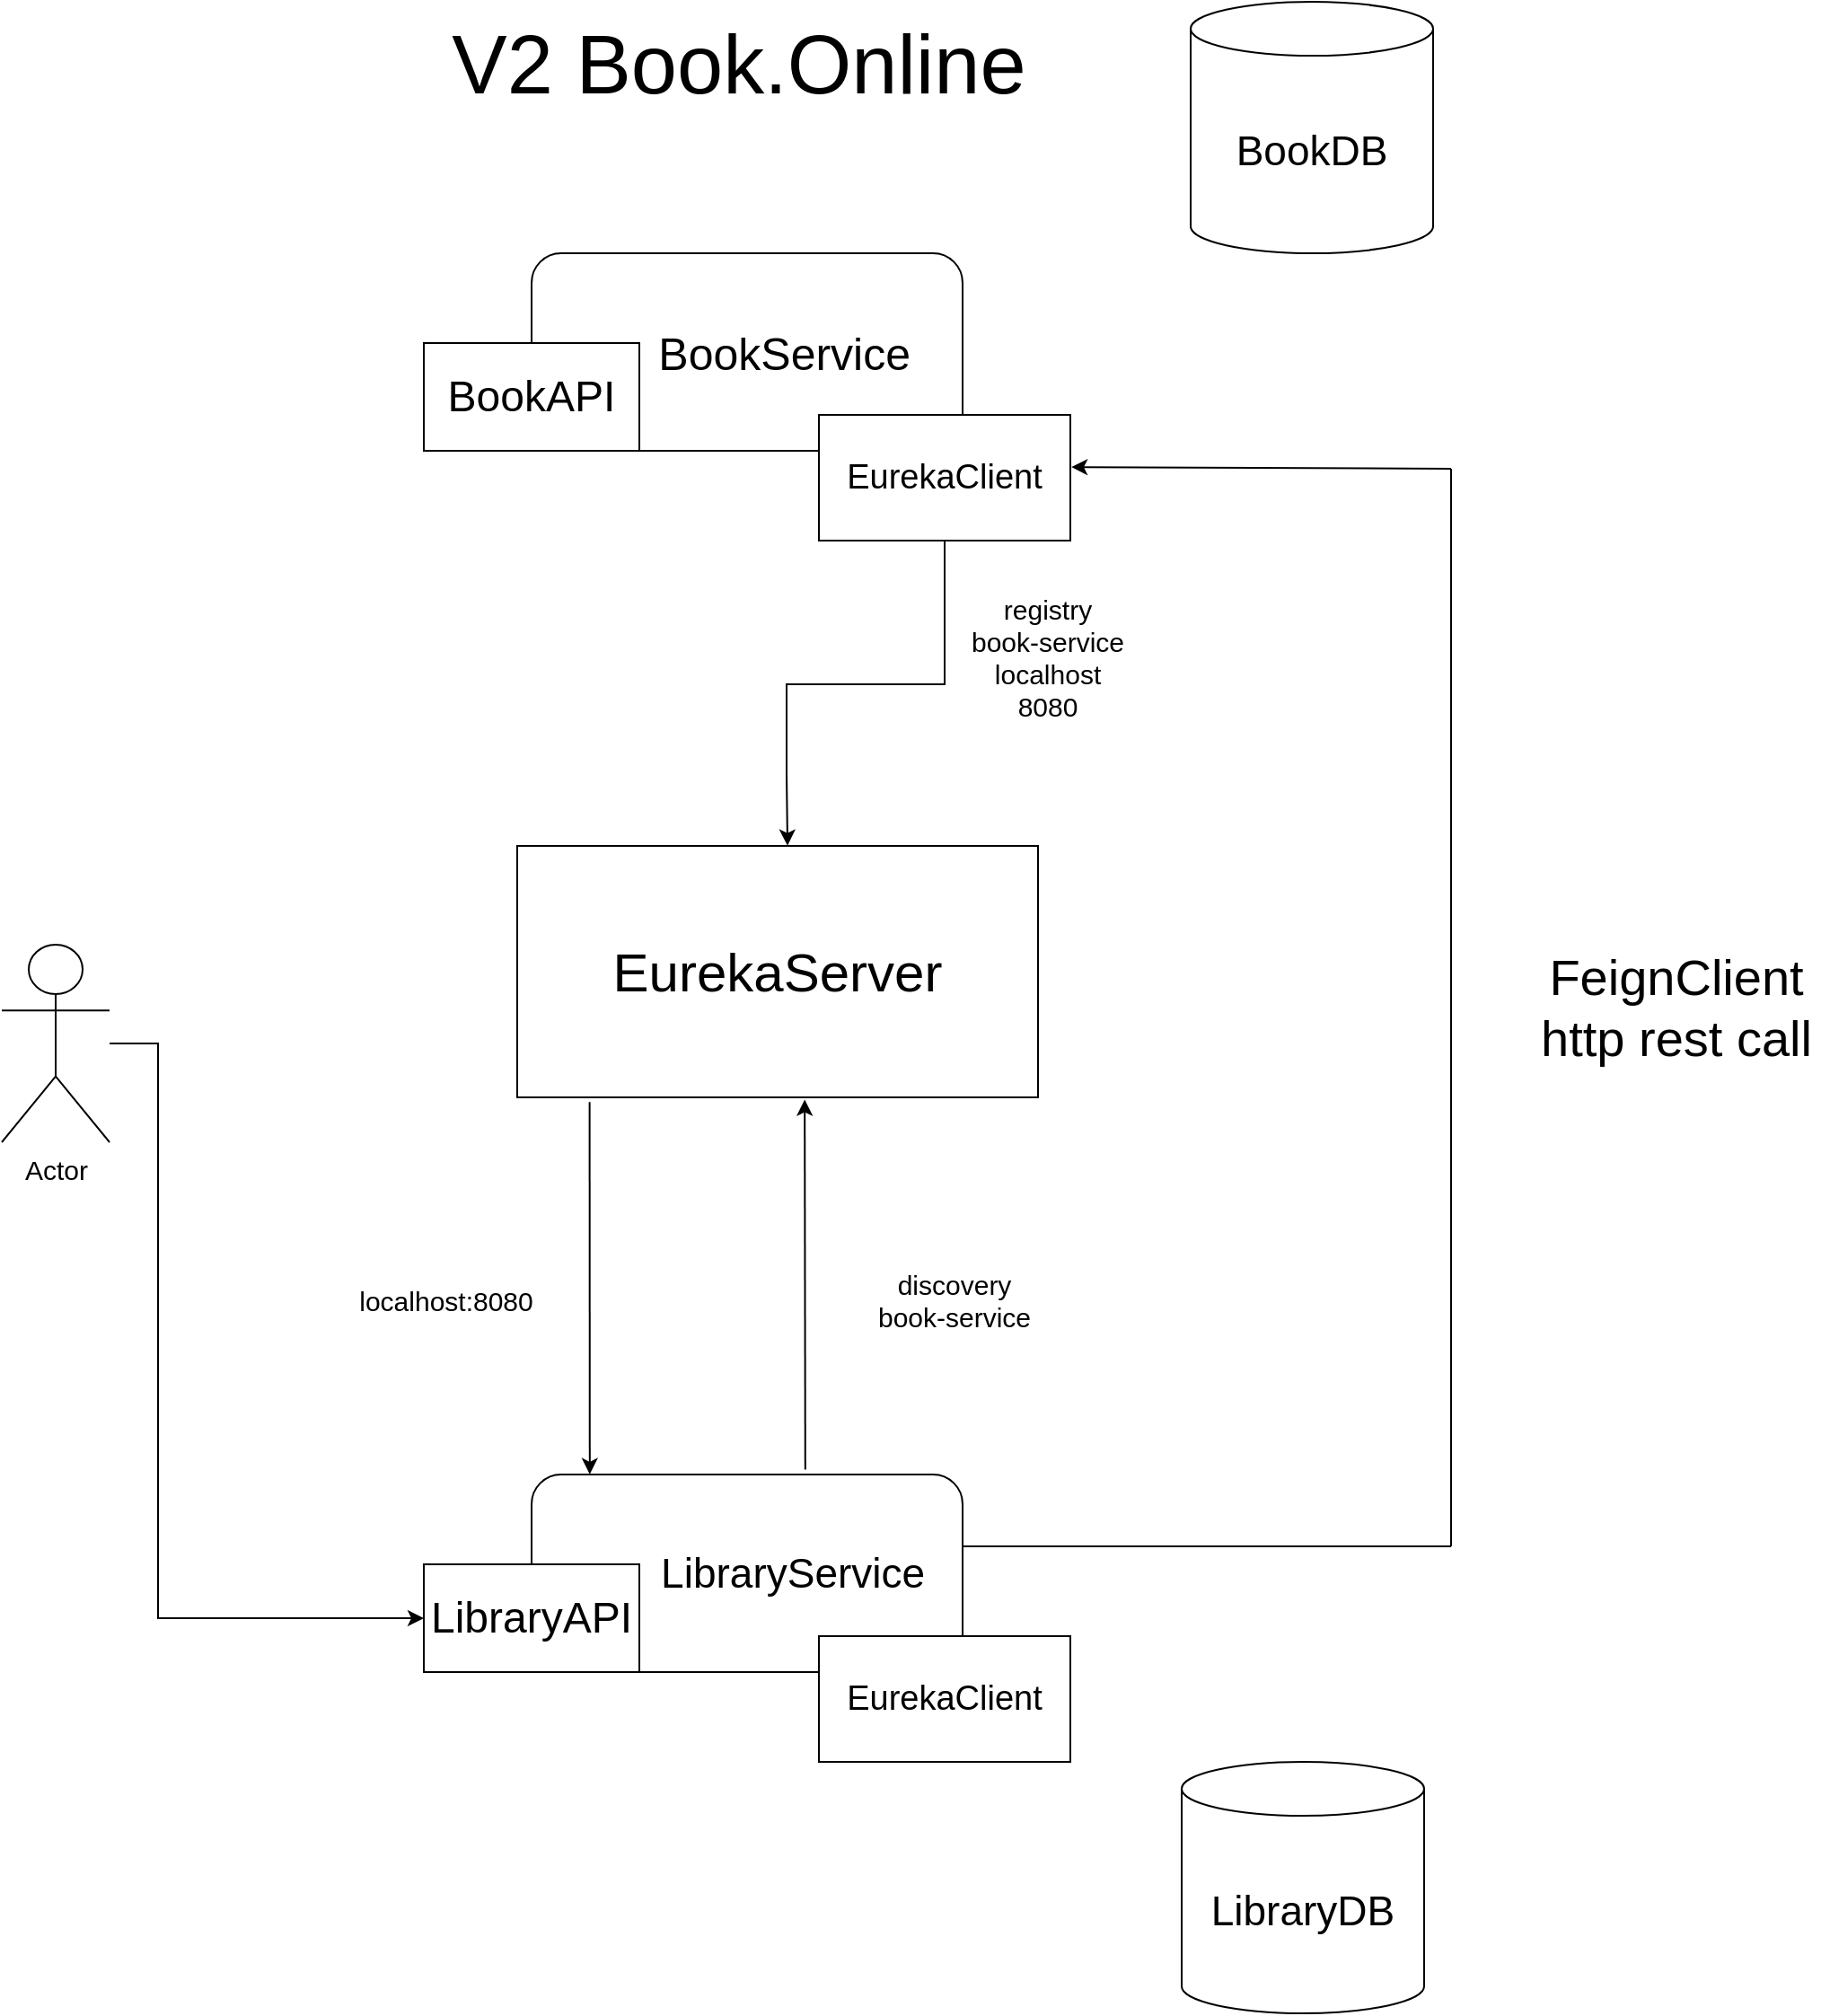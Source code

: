 <mxfile version="22.1.4" type="device">
  <diagram name="Sayfa -1" id="Qw63XjKKH6EkeKbqogJP">
    <mxGraphModel dx="2448" dy="1398" grid="1" gridSize="10" guides="1" tooltips="1" connect="1" arrows="1" fold="1" page="1" pageScale="1" pageWidth="583" pageHeight="413" math="0" shadow="0">
      <root>
        <mxCell id="0" />
        <mxCell id="1" parent="0" />
        <mxCell id="5j7AbYeZaHDb51erD1fv-13" value="&lt;font style=&quot;font-size: 25px;&quot;&gt;&amp;nbsp; &amp;nbsp; &amp;nbsp; BookService&lt;/font&gt;" style="rounded=1;whiteSpace=wrap;html=1;" vertex="1" parent="1">
          <mxGeometry x="408" y="200" width="240" height="110" as="geometry" />
        </mxCell>
        <mxCell id="5j7AbYeZaHDb51erD1fv-1" value="Actor" style="shape=umlActor;verticalLabelPosition=bottom;verticalAlign=top;outlineConnect=0;align=center;fontSize=15;html=1;" vertex="1" parent="1">
          <mxGeometry x="113" y="585" width="60" height="110" as="geometry" />
        </mxCell>
        <mxCell id="5j7AbYeZaHDb51erD1fv-10" value="&lt;font style=&quot;font-size: 24px;&quot;&gt;BookAPI&lt;/font&gt;" style="rounded=0;whiteSpace=wrap;html=1;" vertex="1" parent="1">
          <mxGeometry x="348" y="250" width="120" height="60" as="geometry" />
        </mxCell>
        <mxCell id="5j7AbYeZaHDb51erD1fv-14" value="&lt;font style=&quot;font-size: 19px;&quot;&gt;EurekaClient&lt;/font&gt;" style="rounded=0;whiteSpace=wrap;html=1;" vertex="1" parent="1">
          <mxGeometry x="568" y="290" width="140" height="70" as="geometry" />
        </mxCell>
        <mxCell id="5j7AbYeZaHDb51erD1fv-18" value="&lt;font style=&quot;font-size: 23px;&quot;&gt;&amp;nbsp; &amp;nbsp; &amp;nbsp; &amp;nbsp; LibraryService&lt;/font&gt;" style="rounded=1;whiteSpace=wrap;html=1;align=center;" vertex="1" parent="1">
          <mxGeometry x="408" y="880" width="240" height="110" as="geometry" />
        </mxCell>
        <mxCell id="5j7AbYeZaHDb51erD1fv-19" value="&lt;font style=&quot;font-size: 19px;&quot;&gt;EurekaClient&lt;/font&gt;" style="rounded=0;whiteSpace=wrap;html=1;" vertex="1" parent="1">
          <mxGeometry x="568" y="970" width="140" height="70" as="geometry" />
        </mxCell>
        <mxCell id="5j7AbYeZaHDb51erD1fv-20" value="&lt;font style=&quot;font-size: 24px;&quot;&gt;LibraryAPI&lt;/font&gt;" style="rounded=0;whiteSpace=wrap;html=1;" vertex="1" parent="1">
          <mxGeometry x="348" y="930" width="120" height="60" as="geometry" />
        </mxCell>
        <mxCell id="5j7AbYeZaHDb51erD1fv-21" value="" style="endArrow=classic;html=1;rounded=0;" edge="1" parent="1" source="5j7AbYeZaHDb51erD1fv-1" target="5j7AbYeZaHDb51erD1fv-20">
          <mxGeometry width="50" height="50" relative="1" as="geometry">
            <mxPoint x="270" y="640" as="sourcePoint" />
            <mxPoint x="348" y="959.87" as="targetPoint" />
            <Array as="points">
              <mxPoint x="200" y="640" />
              <mxPoint x="200" y="960" />
            </Array>
          </mxGeometry>
        </mxCell>
        <mxCell id="5j7AbYeZaHDb51erD1fv-22" value="&lt;font style=&quot;font-size: 46px;&quot;&gt;V2 Book.Online&lt;/font&gt;" style="text;html=1;align=center;verticalAlign=middle;resizable=0;points=[];autosize=1;strokeColor=none;fillColor=none;" vertex="1" parent="1">
          <mxGeometry x="353" y="60" width="340" height="70" as="geometry" />
        </mxCell>
        <mxCell id="5j7AbYeZaHDb51erD1fv-24" value="&lt;font style=&quot;font-size: 23px;&quot;&gt;LibraryDB&lt;/font&gt;" style="shape=cylinder3;whiteSpace=wrap;html=1;boundedLbl=1;backgroundOutline=1;size=15;" vertex="1" parent="1">
          <mxGeometry x="770" y="1040" width="135" height="140" as="geometry" />
        </mxCell>
        <mxCell id="5j7AbYeZaHDb51erD1fv-25" value="" style="endArrow=none;html=1;rounded=0;exitX=1;exitY=0.5;exitDx=0;exitDy=0;" edge="1" parent="1">
          <mxGeometry width="50" height="50" relative="1" as="geometry">
            <mxPoint x="648" y="920" as="sourcePoint" />
            <mxPoint x="920" y="920" as="targetPoint" />
          </mxGeometry>
        </mxCell>
        <mxCell id="5j7AbYeZaHDb51erD1fv-26" value="" style="endArrow=none;html=1;rounded=0;" edge="1" parent="1">
          <mxGeometry width="50" height="50" relative="1" as="geometry">
            <mxPoint x="920" y="320" as="sourcePoint" />
            <mxPoint x="920" y="920" as="targetPoint" />
          </mxGeometry>
        </mxCell>
        <mxCell id="5j7AbYeZaHDb51erD1fv-27" value="" style="endArrow=classic;html=1;rounded=0;entryX=1.004;entryY=0.415;entryDx=0;entryDy=0;entryPerimeter=0;" edge="1" parent="1" target="5j7AbYeZaHDb51erD1fv-14">
          <mxGeometry width="50" height="50" relative="1" as="geometry">
            <mxPoint x="920" y="320" as="sourcePoint" />
            <mxPoint x="710" y="320" as="targetPoint" />
          </mxGeometry>
        </mxCell>
        <mxCell id="5j7AbYeZaHDb51erD1fv-29" value="&lt;font style=&quot;font-size: 28px;&quot;&gt;FeignClient&lt;br&gt;http rest call&lt;/font&gt;" style="text;html=1;align=center;verticalAlign=middle;resizable=0;points=[];autosize=1;strokeColor=none;fillColor=none;" vertex="1" parent="1">
          <mxGeometry x="960" y="580" width="170" height="80" as="geometry" />
        </mxCell>
        <mxCell id="5j7AbYeZaHDb51erD1fv-30" value="&lt;font style=&quot;font-size: 23px;&quot;&gt;BookDB&lt;/font&gt;" style="shape=cylinder3;whiteSpace=wrap;html=1;boundedLbl=1;backgroundOutline=1;size=15;" vertex="1" parent="1">
          <mxGeometry x="775" y="60" width="135" height="140" as="geometry" />
        </mxCell>
        <mxCell id="5j7AbYeZaHDb51erD1fv-34" value="&lt;font style=&quot;font-size: 30px;&quot;&gt;EurekaServer&lt;/font&gt;" style="rounded=0;whiteSpace=wrap;html=1;" vertex="1" parent="1">
          <mxGeometry x="400" y="530" width="290" height="140" as="geometry" />
        </mxCell>
        <mxCell id="5j7AbYeZaHDb51erD1fv-35" value="" style="endArrow=classic;html=1;rounded=0;exitX=0.139;exitY=1.019;exitDx=0;exitDy=0;exitPerimeter=0;entryX=0.135;entryY=-0.001;entryDx=0;entryDy=0;entryPerimeter=0;" edge="1" parent="1" source="5j7AbYeZaHDb51erD1fv-34" target="5j7AbYeZaHDb51erD1fv-18">
          <mxGeometry width="50" height="50" relative="1" as="geometry">
            <mxPoint x="430" y="770" as="sourcePoint" />
            <mxPoint x="480" y="720" as="targetPoint" />
          </mxGeometry>
        </mxCell>
        <mxCell id="5j7AbYeZaHDb51erD1fv-38" value="" style="endArrow=classic;html=1;rounded=0;exitX=0.635;exitY=-0.025;exitDx=0;exitDy=0;exitPerimeter=0;entryX=0.552;entryY=1.009;entryDx=0;entryDy=0;entryPerimeter=0;" edge="1" parent="1" source="5j7AbYeZaHDb51erD1fv-18" target="5j7AbYeZaHDb51erD1fv-34">
          <mxGeometry width="50" height="50" relative="1" as="geometry">
            <mxPoint x="640" y="820" as="sourcePoint" />
            <mxPoint x="690" y="770" as="targetPoint" />
          </mxGeometry>
        </mxCell>
        <mxCell id="5j7AbYeZaHDb51erD1fv-39" value="&lt;font style=&quot;font-size: 15px;&quot;&gt;localhost:8080&lt;/font&gt;" style="text;html=1;align=center;verticalAlign=middle;resizable=0;points=[];autosize=1;strokeColor=none;fillColor=none;" vertex="1" parent="1">
          <mxGeometry x="300" y="768" width="120" height="30" as="geometry" />
        </mxCell>
        <mxCell id="5j7AbYeZaHDb51erD1fv-43" value="&lt;font style=&quot;font-size: 15px;&quot;&gt;discovery&lt;br&gt;book-service&lt;br&gt;&lt;/font&gt;" style="text;html=1;align=center;verticalAlign=middle;resizable=0;points=[];autosize=1;strokeColor=none;fillColor=none;" vertex="1" parent="1">
          <mxGeometry x="588" y="758" width="110" height="50" as="geometry" />
        </mxCell>
        <mxCell id="5j7AbYeZaHDb51erD1fv-44" value="" style="endArrow=classic;html=1;rounded=0;exitX=0.5;exitY=1;exitDx=0;exitDy=0;entryX=0.519;entryY=-0.001;entryDx=0;entryDy=0;entryPerimeter=0;" edge="1" parent="1" source="5j7AbYeZaHDb51erD1fv-14" target="5j7AbYeZaHDb51erD1fv-34">
          <mxGeometry width="50" height="50" relative="1" as="geometry">
            <mxPoint x="640" y="390" as="sourcePoint" />
            <mxPoint x="640" y="528" as="targetPoint" />
            <Array as="points">
              <mxPoint x="638" y="440" />
              <mxPoint x="550" y="440" />
              <mxPoint x="550" y="490" />
            </Array>
          </mxGeometry>
        </mxCell>
        <mxCell id="5j7AbYeZaHDb51erD1fv-45" value="&lt;font style=&quot;font-size: 15px;&quot;&gt;registry&lt;br&gt;book-service&lt;br&gt;localhost&lt;br&gt;8080&lt;/font&gt;" style="text;html=1;align=center;verticalAlign=middle;resizable=0;points=[];autosize=1;strokeColor=none;fillColor=none;" vertex="1" parent="1">
          <mxGeometry x="640" y="380" width="110" height="90" as="geometry" />
        </mxCell>
      </root>
    </mxGraphModel>
  </diagram>
</mxfile>

